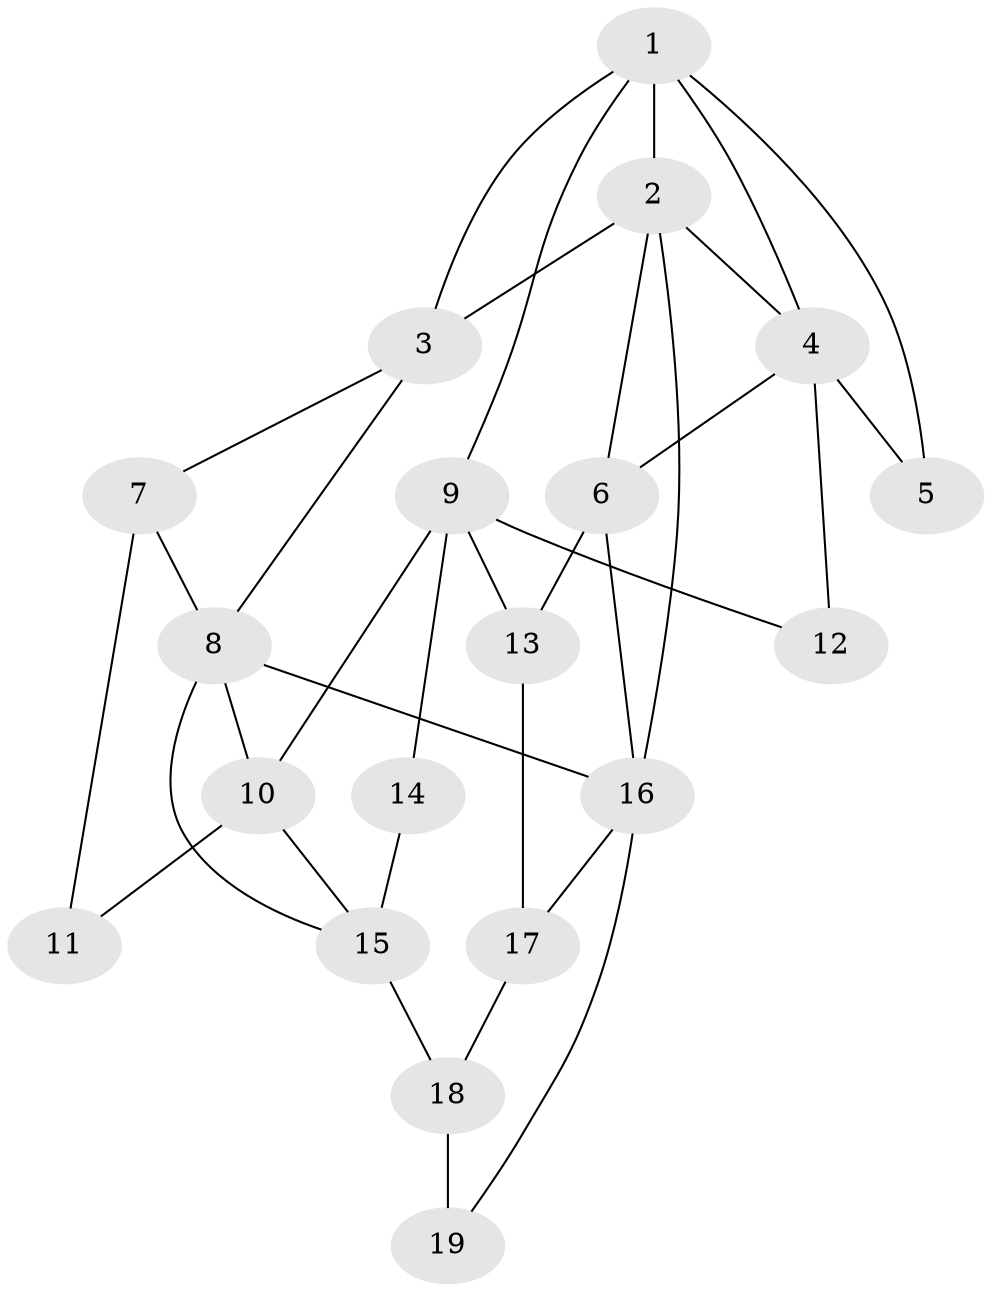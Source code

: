 // original degree distribution, {3: 0.03278688524590164, 5: 0.45901639344262296, 4: 0.2786885245901639, 6: 0.22950819672131148}
// Generated by graph-tools (version 1.1) at 2025/54/03/04/25 22:54:38]
// undirected, 19 vertices, 34 edges
graph export_dot {
  node [color=gray90,style=filled];
  1;
  2;
  3;
  4;
  5;
  6;
  7;
  8;
  9;
  10;
  11;
  12;
  13;
  14;
  15;
  16;
  17;
  18;
  19;
  1 -- 2 [weight=1.0];
  1 -- 3 [weight=3.0];
  1 -- 4 [weight=1.0];
  1 -- 5 [weight=3.0];
  1 -- 9 [weight=1.0];
  2 -- 3 [weight=1.0];
  2 -- 4 [weight=1.0];
  2 -- 6 [weight=2.0];
  2 -- 16 [weight=1.0];
  3 -- 7 [weight=1.0];
  3 -- 8 [weight=1.0];
  4 -- 5 [weight=1.0];
  4 -- 6 [weight=1.0];
  4 -- 12 [weight=2.0];
  6 -- 13 [weight=2.0];
  6 -- 16 [weight=1.0];
  7 -- 8 [weight=1.0];
  7 -- 11 [weight=2.0];
  8 -- 10 [weight=1.0];
  8 -- 15 [weight=1.0];
  8 -- 16 [weight=2.0];
  9 -- 10 [weight=1.0];
  9 -- 12 [weight=1.0];
  9 -- 13 [weight=2.0];
  9 -- 14 [weight=1.0];
  10 -- 11 [weight=1.0];
  10 -- 15 [weight=1.0];
  13 -- 17 [weight=2.0];
  14 -- 15 [weight=2.0];
  15 -- 18 [weight=2.0];
  16 -- 17 [weight=1.0];
  16 -- 19 [weight=1.0];
  17 -- 18 [weight=1.0];
  18 -- 19 [weight=2.0];
}
